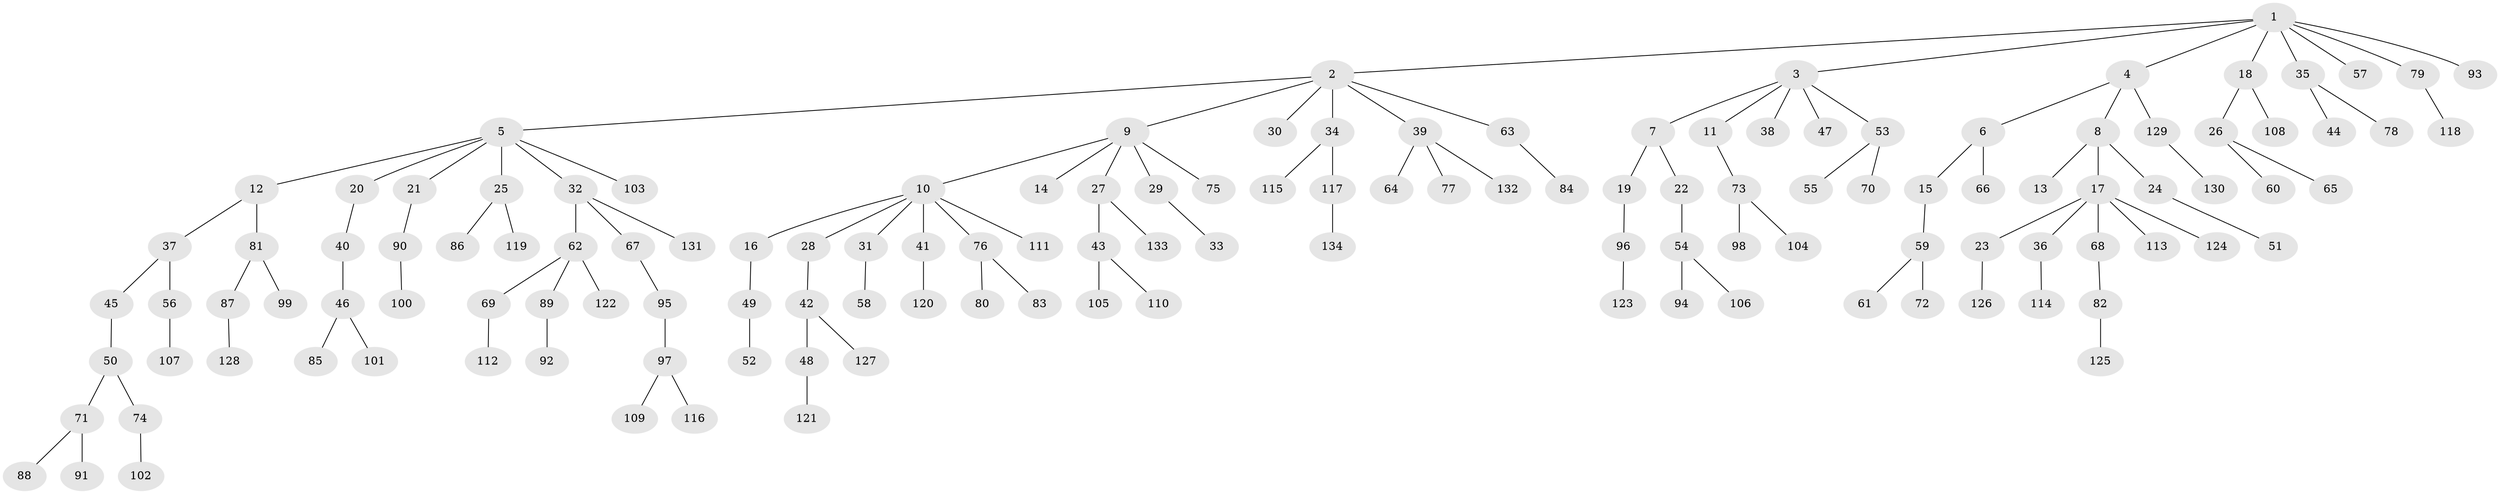 // coarse degree distribution, {8: 0.021739130434782608, 6: 0.043478260869565216, 4: 0.06521739130434782, 3: 0.08695652173913043, 7: 0.010869565217391304, 1: 0.5978260869565217, 2: 0.17391304347826086}
// Generated by graph-tools (version 1.1) at 2025/52/02/27/25 19:52:12]
// undirected, 134 vertices, 133 edges
graph export_dot {
graph [start="1"]
  node [color=gray90,style=filled];
  1;
  2;
  3;
  4;
  5;
  6;
  7;
  8;
  9;
  10;
  11;
  12;
  13;
  14;
  15;
  16;
  17;
  18;
  19;
  20;
  21;
  22;
  23;
  24;
  25;
  26;
  27;
  28;
  29;
  30;
  31;
  32;
  33;
  34;
  35;
  36;
  37;
  38;
  39;
  40;
  41;
  42;
  43;
  44;
  45;
  46;
  47;
  48;
  49;
  50;
  51;
  52;
  53;
  54;
  55;
  56;
  57;
  58;
  59;
  60;
  61;
  62;
  63;
  64;
  65;
  66;
  67;
  68;
  69;
  70;
  71;
  72;
  73;
  74;
  75;
  76;
  77;
  78;
  79;
  80;
  81;
  82;
  83;
  84;
  85;
  86;
  87;
  88;
  89;
  90;
  91;
  92;
  93;
  94;
  95;
  96;
  97;
  98;
  99;
  100;
  101;
  102;
  103;
  104;
  105;
  106;
  107;
  108;
  109;
  110;
  111;
  112;
  113;
  114;
  115;
  116;
  117;
  118;
  119;
  120;
  121;
  122;
  123;
  124;
  125;
  126;
  127;
  128;
  129;
  130;
  131;
  132;
  133;
  134;
  1 -- 2;
  1 -- 3;
  1 -- 4;
  1 -- 18;
  1 -- 35;
  1 -- 57;
  1 -- 79;
  1 -- 93;
  2 -- 5;
  2 -- 9;
  2 -- 30;
  2 -- 34;
  2 -- 39;
  2 -- 63;
  3 -- 7;
  3 -- 11;
  3 -- 38;
  3 -- 47;
  3 -- 53;
  4 -- 6;
  4 -- 8;
  4 -- 129;
  5 -- 12;
  5 -- 20;
  5 -- 21;
  5 -- 25;
  5 -- 32;
  5 -- 103;
  6 -- 15;
  6 -- 66;
  7 -- 19;
  7 -- 22;
  8 -- 13;
  8 -- 17;
  8 -- 24;
  9 -- 10;
  9 -- 14;
  9 -- 27;
  9 -- 29;
  9 -- 75;
  10 -- 16;
  10 -- 28;
  10 -- 31;
  10 -- 41;
  10 -- 76;
  10 -- 111;
  11 -- 73;
  12 -- 37;
  12 -- 81;
  15 -- 59;
  16 -- 49;
  17 -- 23;
  17 -- 36;
  17 -- 68;
  17 -- 113;
  17 -- 124;
  18 -- 26;
  18 -- 108;
  19 -- 96;
  20 -- 40;
  21 -- 90;
  22 -- 54;
  23 -- 126;
  24 -- 51;
  25 -- 86;
  25 -- 119;
  26 -- 60;
  26 -- 65;
  27 -- 43;
  27 -- 133;
  28 -- 42;
  29 -- 33;
  31 -- 58;
  32 -- 62;
  32 -- 67;
  32 -- 131;
  34 -- 115;
  34 -- 117;
  35 -- 44;
  35 -- 78;
  36 -- 114;
  37 -- 45;
  37 -- 56;
  39 -- 64;
  39 -- 77;
  39 -- 132;
  40 -- 46;
  41 -- 120;
  42 -- 48;
  42 -- 127;
  43 -- 105;
  43 -- 110;
  45 -- 50;
  46 -- 85;
  46 -- 101;
  48 -- 121;
  49 -- 52;
  50 -- 71;
  50 -- 74;
  53 -- 55;
  53 -- 70;
  54 -- 94;
  54 -- 106;
  56 -- 107;
  59 -- 61;
  59 -- 72;
  62 -- 69;
  62 -- 89;
  62 -- 122;
  63 -- 84;
  67 -- 95;
  68 -- 82;
  69 -- 112;
  71 -- 88;
  71 -- 91;
  73 -- 98;
  73 -- 104;
  74 -- 102;
  76 -- 80;
  76 -- 83;
  79 -- 118;
  81 -- 87;
  81 -- 99;
  82 -- 125;
  87 -- 128;
  89 -- 92;
  90 -- 100;
  95 -- 97;
  96 -- 123;
  97 -- 109;
  97 -- 116;
  117 -- 134;
  129 -- 130;
}
